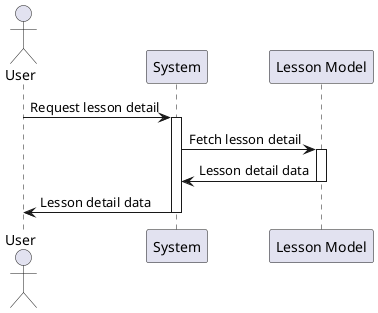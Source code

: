 @startuml
actor User
participant "System" as System
participant "Lesson Model" as lM

User -> System: Request lesson detail
activate System
System -> lM: Fetch lesson detail
activate lM
lM -> System: Lesson detail data
deactivate lM
System -> User:  Lesson detail data
deactivate System
@enduml
